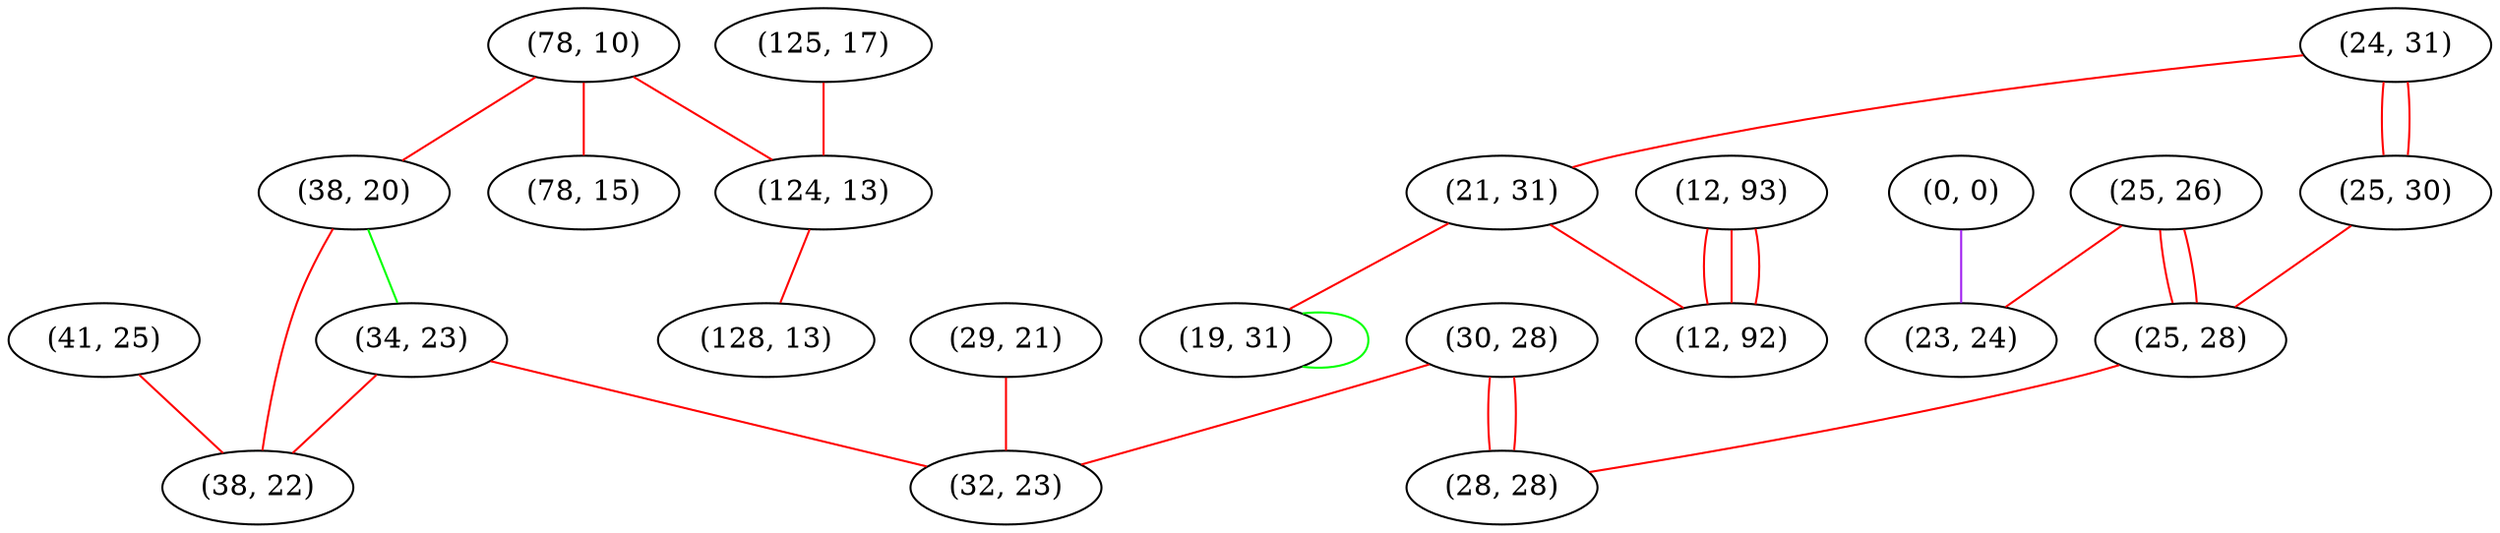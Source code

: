 graph "" {
"(78, 10)";
"(38, 20)";
"(78, 15)";
"(12, 93)";
"(24, 31)";
"(125, 17)";
"(25, 30)";
"(25, 26)";
"(30, 28)";
"(21, 31)";
"(41, 25)";
"(0, 0)";
"(29, 21)";
"(34, 23)";
"(38, 22)";
"(124, 13)";
"(23, 24)";
"(25, 28)";
"(19, 31)";
"(28, 28)";
"(128, 13)";
"(12, 92)";
"(32, 23)";
"(78, 10)" -- "(124, 13)"  [color=red, key=0, weight=1];
"(78, 10)" -- "(38, 20)"  [color=red, key=0, weight=1];
"(78, 10)" -- "(78, 15)"  [color=red, key=0, weight=1];
"(38, 20)" -- "(34, 23)"  [color=green, key=0, weight=2];
"(38, 20)" -- "(38, 22)"  [color=red, key=0, weight=1];
"(12, 93)" -- "(12, 92)"  [color=red, key=0, weight=1];
"(12, 93)" -- "(12, 92)"  [color=red, key=1, weight=1];
"(12, 93)" -- "(12, 92)"  [color=red, key=2, weight=1];
"(24, 31)" -- "(21, 31)"  [color=red, key=0, weight=1];
"(24, 31)" -- "(25, 30)"  [color=red, key=0, weight=1];
"(24, 31)" -- "(25, 30)"  [color=red, key=1, weight=1];
"(125, 17)" -- "(124, 13)"  [color=red, key=0, weight=1];
"(25, 30)" -- "(25, 28)"  [color=red, key=0, weight=1];
"(25, 26)" -- "(23, 24)"  [color=red, key=0, weight=1];
"(25, 26)" -- "(25, 28)"  [color=red, key=0, weight=1];
"(25, 26)" -- "(25, 28)"  [color=red, key=1, weight=1];
"(30, 28)" -- "(28, 28)"  [color=red, key=0, weight=1];
"(30, 28)" -- "(28, 28)"  [color=red, key=1, weight=1];
"(30, 28)" -- "(32, 23)"  [color=red, key=0, weight=1];
"(21, 31)" -- "(19, 31)"  [color=red, key=0, weight=1];
"(21, 31)" -- "(12, 92)"  [color=red, key=0, weight=1];
"(41, 25)" -- "(38, 22)"  [color=red, key=0, weight=1];
"(0, 0)" -- "(23, 24)"  [color=purple, key=0, weight=4];
"(29, 21)" -- "(32, 23)"  [color=red, key=0, weight=1];
"(34, 23)" -- "(32, 23)"  [color=red, key=0, weight=1];
"(34, 23)" -- "(38, 22)"  [color=red, key=0, weight=1];
"(124, 13)" -- "(128, 13)"  [color=red, key=0, weight=1];
"(25, 28)" -- "(28, 28)"  [color=red, key=0, weight=1];
"(19, 31)" -- "(19, 31)"  [color=green, key=0, weight=2];
}
